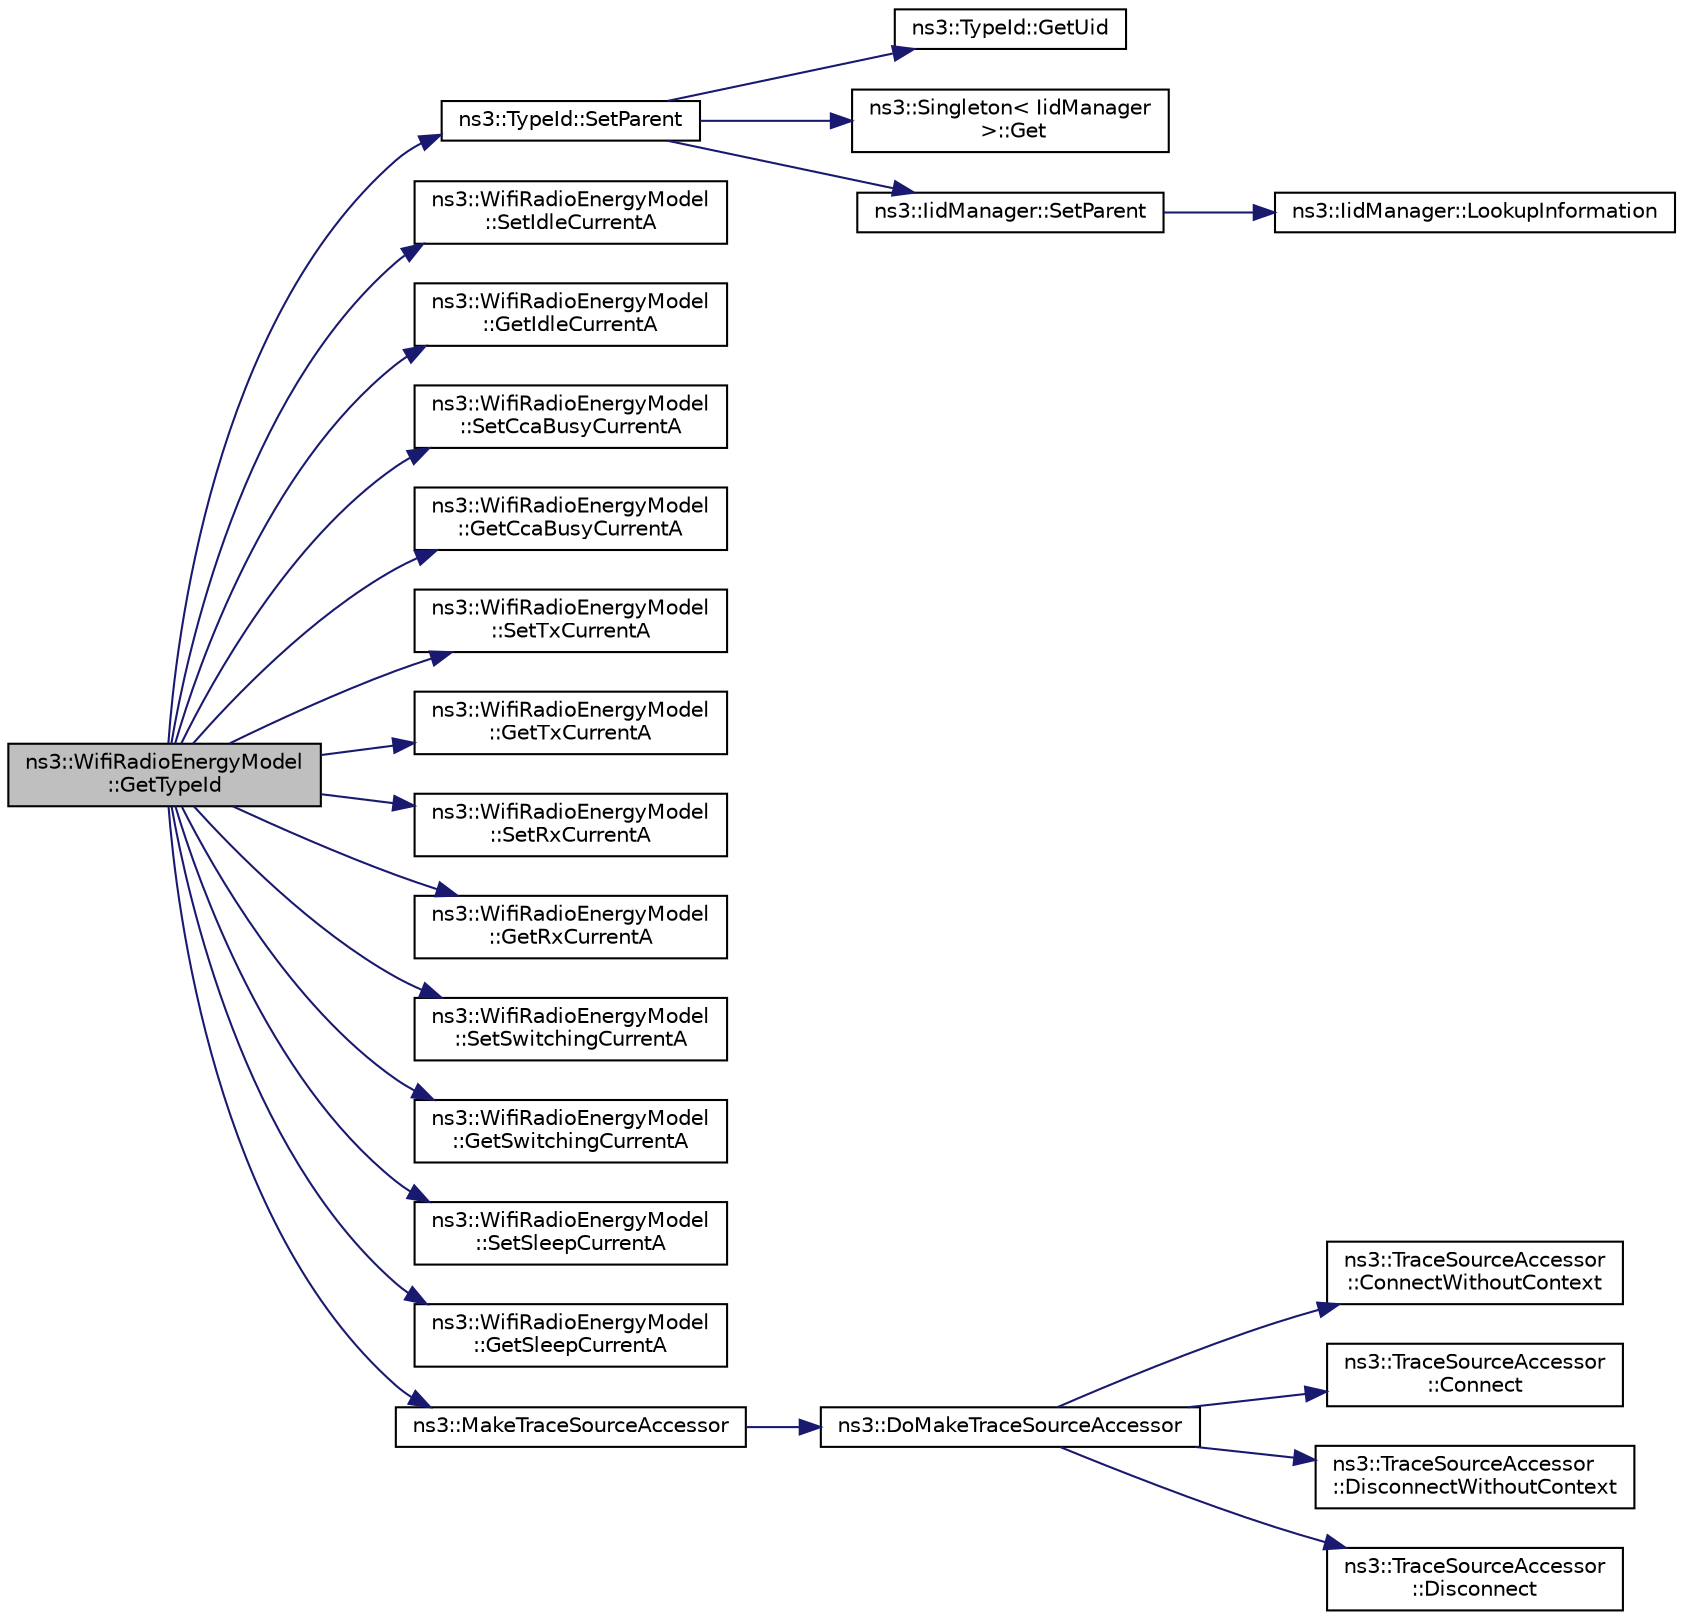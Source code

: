 digraph "ns3::WifiRadioEnergyModel::GetTypeId"
{
  edge [fontname="Helvetica",fontsize="10",labelfontname="Helvetica",labelfontsize="10"];
  node [fontname="Helvetica",fontsize="10",shape=record];
  rankdir="LR";
  Node1 [label="ns3::WifiRadioEnergyModel\l::GetTypeId",height=0.2,width=0.4,color="black", fillcolor="grey75", style="filled", fontcolor="black"];
  Node1 -> Node2 [color="midnightblue",fontsize="10",style="solid"];
  Node2 [label="ns3::TypeId::SetParent",height=0.2,width=0.4,color="black", fillcolor="white", style="filled",URL="$d6/d11/classns3_1_1TypeId.html#abaaca67ab7d2471067e7c275df0f7309"];
  Node2 -> Node3 [color="midnightblue",fontsize="10",style="solid"];
  Node3 [label="ns3::TypeId::GetUid",height=0.2,width=0.4,color="black", fillcolor="white", style="filled",URL="$d6/d11/classns3_1_1TypeId.html#acd3e41de6340d06299f4fd63e2ed8da0"];
  Node2 -> Node4 [color="midnightblue",fontsize="10",style="solid"];
  Node4 [label="ns3::Singleton\< IidManager\l \>::Get",height=0.2,width=0.4,color="black", fillcolor="white", style="filled",URL="$d8/d77/classns3_1_1Singleton.html#a80a2cd3c25a27ea72add7a9f7a141ffa"];
  Node2 -> Node5 [color="midnightblue",fontsize="10",style="solid"];
  Node5 [label="ns3::IidManager::SetParent",height=0.2,width=0.4,color="black", fillcolor="white", style="filled",URL="$d4/d1c/classns3_1_1IidManager.html#a4042931260554c907699367b6811426f"];
  Node5 -> Node6 [color="midnightblue",fontsize="10",style="solid"];
  Node6 [label="ns3::IidManager::LookupInformation",height=0.2,width=0.4,color="black", fillcolor="white", style="filled",URL="$d4/d1c/classns3_1_1IidManager.html#a6b1f4ba2815dba27a377e8a8db2384cf"];
  Node1 -> Node7 [color="midnightblue",fontsize="10",style="solid"];
  Node7 [label="ns3::WifiRadioEnergyModel\l::SetIdleCurrentA",height=0.2,width=0.4,color="black", fillcolor="white", style="filled",URL="$dd/dd4/classns3_1_1WifiRadioEnergyModel.html#ae369caec0e9b39a4f290b149b4efea9a",tooltip="Sets idle current. "];
  Node1 -> Node8 [color="midnightblue",fontsize="10",style="solid"];
  Node8 [label="ns3::WifiRadioEnergyModel\l::GetIdleCurrentA",height=0.2,width=0.4,color="black", fillcolor="white", style="filled",URL="$dd/dd4/classns3_1_1WifiRadioEnergyModel.html#a50648b907f718a5dce9f3c390dcae9ca",tooltip="Gets idle current. "];
  Node1 -> Node9 [color="midnightblue",fontsize="10",style="solid"];
  Node9 [label="ns3::WifiRadioEnergyModel\l::SetCcaBusyCurrentA",height=0.2,width=0.4,color="black", fillcolor="white", style="filled",URL="$dd/dd4/classns3_1_1WifiRadioEnergyModel.html#a410e1aaf4e722c5f6dd8950df79b5eae",tooltip="Sets CCA busy current. "];
  Node1 -> Node10 [color="midnightblue",fontsize="10",style="solid"];
  Node10 [label="ns3::WifiRadioEnergyModel\l::GetCcaBusyCurrentA",height=0.2,width=0.4,color="black", fillcolor="white", style="filled",URL="$dd/dd4/classns3_1_1WifiRadioEnergyModel.html#a3f4f6e6e4811c7d58b0175e5e7abf9f9",tooltip="Gets CCA busy current. "];
  Node1 -> Node11 [color="midnightblue",fontsize="10",style="solid"];
  Node11 [label="ns3::WifiRadioEnergyModel\l::SetTxCurrentA",height=0.2,width=0.4,color="black", fillcolor="white", style="filled",URL="$dd/dd4/classns3_1_1WifiRadioEnergyModel.html#a7c3e79aab7ec54d8cd39777d75288e69",tooltip="Sets transmit current. "];
  Node1 -> Node12 [color="midnightblue",fontsize="10",style="solid"];
  Node12 [label="ns3::WifiRadioEnergyModel\l::GetTxCurrentA",height=0.2,width=0.4,color="black", fillcolor="white", style="filled",URL="$dd/dd4/classns3_1_1WifiRadioEnergyModel.html#acd12496e021e0d8a096b61a6b2e5263c",tooltip="Gets transmit current. "];
  Node1 -> Node13 [color="midnightblue",fontsize="10",style="solid"];
  Node13 [label="ns3::WifiRadioEnergyModel\l::SetRxCurrentA",height=0.2,width=0.4,color="black", fillcolor="white", style="filled",URL="$dd/dd4/classns3_1_1WifiRadioEnergyModel.html#a61ec24c769756468a21332659f805ddc",tooltip="Sets receive current. "];
  Node1 -> Node14 [color="midnightblue",fontsize="10",style="solid"];
  Node14 [label="ns3::WifiRadioEnergyModel\l::GetRxCurrentA",height=0.2,width=0.4,color="black", fillcolor="white", style="filled",URL="$dd/dd4/classns3_1_1WifiRadioEnergyModel.html#a720fcc160a64f12da94efab74fcebf81",tooltip="Gets receive current. "];
  Node1 -> Node15 [color="midnightblue",fontsize="10",style="solid"];
  Node15 [label="ns3::WifiRadioEnergyModel\l::SetSwitchingCurrentA",height=0.2,width=0.4,color="black", fillcolor="white", style="filled",URL="$dd/dd4/classns3_1_1WifiRadioEnergyModel.html#abf01728dcaaa4cf7c3adc76e0dfa7f62",tooltip="Sets switching current. "];
  Node1 -> Node16 [color="midnightblue",fontsize="10",style="solid"];
  Node16 [label="ns3::WifiRadioEnergyModel\l::GetSwitchingCurrentA",height=0.2,width=0.4,color="black", fillcolor="white", style="filled",URL="$dd/dd4/classns3_1_1WifiRadioEnergyModel.html#a616decc2a1cc0d9f97564ac647282638",tooltip="Gets switching current. "];
  Node1 -> Node17 [color="midnightblue",fontsize="10",style="solid"];
  Node17 [label="ns3::WifiRadioEnergyModel\l::SetSleepCurrentA",height=0.2,width=0.4,color="black", fillcolor="white", style="filled",URL="$dd/dd4/classns3_1_1WifiRadioEnergyModel.html#ac8f0d94b09aaca5d263418f0d12999d2",tooltip="Sets sleep current. "];
  Node1 -> Node18 [color="midnightblue",fontsize="10",style="solid"];
  Node18 [label="ns3::WifiRadioEnergyModel\l::GetSleepCurrentA",height=0.2,width=0.4,color="black", fillcolor="white", style="filled",URL="$dd/dd4/classns3_1_1WifiRadioEnergyModel.html#a4b2c29b0645c30020d6fe88332a719c3",tooltip="Gets sleep current. "];
  Node1 -> Node19 [color="midnightblue",fontsize="10",style="solid"];
  Node19 [label="ns3::MakeTraceSourceAccessor",height=0.2,width=0.4,color="black", fillcolor="white", style="filled",URL="$dd/d41/group__tracing.html#gab21a770b9855af4e8f69f7531ea4a6b0"];
  Node19 -> Node20 [color="midnightblue",fontsize="10",style="solid"];
  Node20 [label="ns3::DoMakeTraceSourceAccessor",height=0.2,width=0.4,color="black", fillcolor="white", style="filled",URL="$dd/d41/group__tracing.html#ga58e9c4db480094cef0bb8d87118146e5"];
  Node20 -> Node21 [color="midnightblue",fontsize="10",style="solid"];
  Node21 [label="ns3::TraceSourceAccessor\l::ConnectWithoutContext",height=0.2,width=0.4,color="black", fillcolor="white", style="filled",URL="$d2/deb/classns3_1_1TraceSourceAccessor.html#a1baf1c36b3d644fe210cc0e0835cfeb9"];
  Node20 -> Node22 [color="midnightblue",fontsize="10",style="solid"];
  Node22 [label="ns3::TraceSourceAccessor\l::Connect",height=0.2,width=0.4,color="black", fillcolor="white", style="filled",URL="$d2/deb/classns3_1_1TraceSourceAccessor.html#a2edac9639d21e12e9aee53c508bef172"];
  Node20 -> Node23 [color="midnightblue",fontsize="10",style="solid"];
  Node23 [label="ns3::TraceSourceAccessor\l::DisconnectWithoutContext",height=0.2,width=0.4,color="black", fillcolor="white", style="filled",URL="$d2/deb/classns3_1_1TraceSourceAccessor.html#a76a36d41611ea647e26884d9bf403544"];
  Node20 -> Node24 [color="midnightblue",fontsize="10",style="solid"];
  Node24 [label="ns3::TraceSourceAccessor\l::Disconnect",height=0.2,width=0.4,color="black", fillcolor="white", style="filled",URL="$d2/deb/classns3_1_1TraceSourceAccessor.html#a366f52ad46fc0c1058e21e24932ab546"];
}

